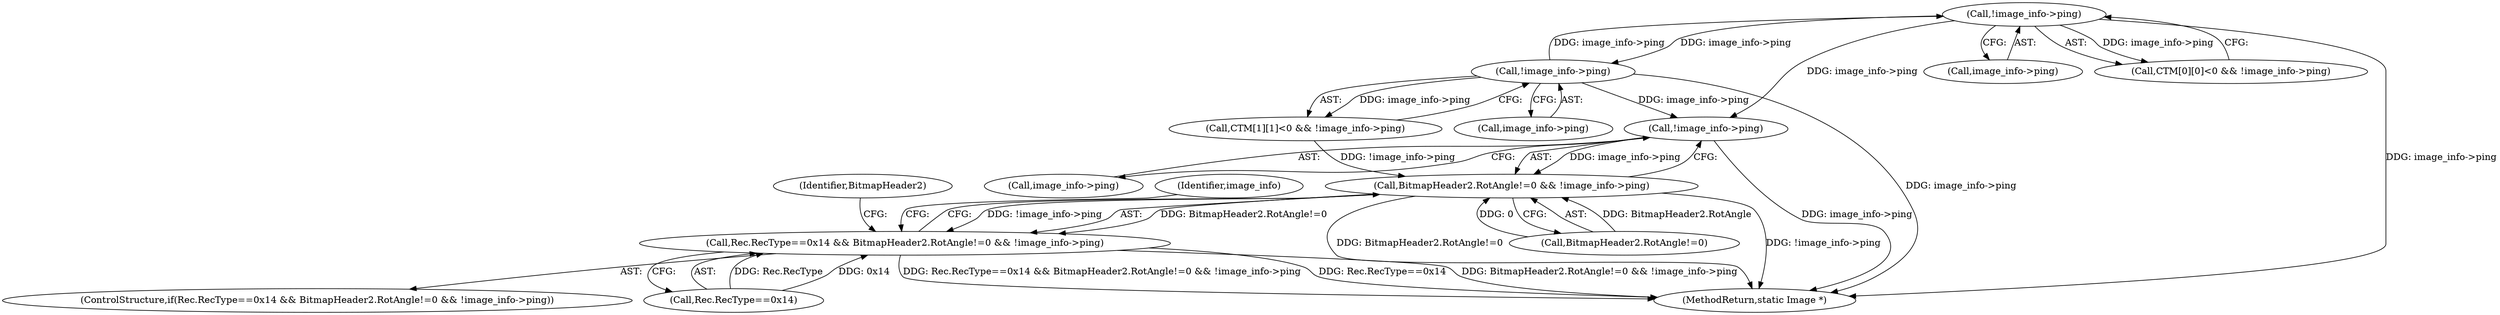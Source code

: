 digraph "0_ImageMagick_aecd0ada163a4d6c769cec178955d5f3e9316f2f_1@pointer" {
"1001049" [label="(Call,!image_info->ping)"];
"1001690" [label="(Call,!image_info->ping)"];
"1001729" [label="(Call,!image_info->ping)"];
"1001043" [label="(Call,BitmapHeader2.RotAngle!=0 && !image_info->ping)"];
"1001037" [label="(Call,Rec.RecType==0x14 && BitmapHeader2.RotAngle!=0 && !image_info->ping)"];
"1001036" [label="(ControlStructure,if(Rec.RecType==0x14 && BitmapHeader2.RotAngle!=0 && !image_info->ping))"];
"1001691" [label="(Call,image_info->ping)"];
"1001721" [label="(Call,CTM[1][1]<0 && !image_info->ping)"];
"1001730" [label="(Call,image_info->ping)"];
"1001037" [label="(Call,Rec.RecType==0x14 && BitmapHeader2.RotAngle!=0 && !image_info->ping)"];
"1001729" [label="(Call,!image_info->ping)"];
"1001690" [label="(Call,!image_info->ping)"];
"1001682" [label="(Call,CTM[0][0]<0 && !image_info->ping)"];
"1001050" [label="(Call,image_info->ping)"];
"1001156" [label="(Identifier,image_info)"];
"1001057" [label="(Identifier,BitmapHeader2)"];
"1001044" [label="(Call,BitmapHeader2.RotAngle!=0)"];
"1001043" [label="(Call,BitmapHeader2.RotAngle!=0 && !image_info->ping)"];
"1001038" [label="(Call,Rec.RecType==0x14)"];
"1001942" [label="(MethodReturn,static Image *)"];
"1001049" [label="(Call,!image_info->ping)"];
"1001049" -> "1001043"  [label="AST: "];
"1001049" -> "1001050"  [label="CFG: "];
"1001050" -> "1001049"  [label="AST: "];
"1001043" -> "1001049"  [label="CFG: "];
"1001049" -> "1001942"  [label="DDG: image_info->ping"];
"1001049" -> "1001043"  [label="DDG: image_info->ping"];
"1001690" -> "1001049"  [label="DDG: image_info->ping"];
"1001729" -> "1001049"  [label="DDG: image_info->ping"];
"1001690" -> "1001682"  [label="AST: "];
"1001690" -> "1001691"  [label="CFG: "];
"1001691" -> "1001690"  [label="AST: "];
"1001682" -> "1001690"  [label="CFG: "];
"1001690" -> "1001942"  [label="DDG: image_info->ping"];
"1001690" -> "1001682"  [label="DDG: image_info->ping"];
"1001729" -> "1001690"  [label="DDG: image_info->ping"];
"1001690" -> "1001729"  [label="DDG: image_info->ping"];
"1001729" -> "1001721"  [label="AST: "];
"1001729" -> "1001730"  [label="CFG: "];
"1001730" -> "1001729"  [label="AST: "];
"1001721" -> "1001729"  [label="CFG: "];
"1001729" -> "1001942"  [label="DDG: image_info->ping"];
"1001729" -> "1001721"  [label="DDG: image_info->ping"];
"1001043" -> "1001037"  [label="AST: "];
"1001043" -> "1001044"  [label="CFG: "];
"1001044" -> "1001043"  [label="AST: "];
"1001037" -> "1001043"  [label="CFG: "];
"1001043" -> "1001942"  [label="DDG: !image_info->ping"];
"1001043" -> "1001942"  [label="DDG: BitmapHeader2.RotAngle!=0"];
"1001043" -> "1001037"  [label="DDG: BitmapHeader2.RotAngle!=0"];
"1001043" -> "1001037"  [label="DDG: !image_info->ping"];
"1001044" -> "1001043"  [label="DDG: BitmapHeader2.RotAngle"];
"1001044" -> "1001043"  [label="DDG: 0"];
"1001721" -> "1001043"  [label="DDG: !image_info->ping"];
"1001037" -> "1001036"  [label="AST: "];
"1001037" -> "1001038"  [label="CFG: "];
"1001038" -> "1001037"  [label="AST: "];
"1001057" -> "1001037"  [label="CFG: "];
"1001156" -> "1001037"  [label="CFG: "];
"1001037" -> "1001942"  [label="DDG: Rec.RecType==0x14"];
"1001037" -> "1001942"  [label="DDG: BitmapHeader2.RotAngle!=0 && !image_info->ping"];
"1001037" -> "1001942"  [label="DDG: Rec.RecType==0x14 && BitmapHeader2.RotAngle!=0 && !image_info->ping"];
"1001038" -> "1001037"  [label="DDG: Rec.RecType"];
"1001038" -> "1001037"  [label="DDG: 0x14"];
}
